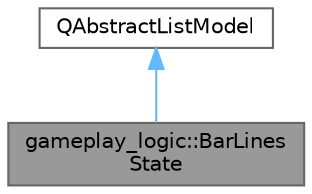 digraph "gameplay_logic::BarLinesState"
{
 // LATEX_PDF_SIZE
  bgcolor="transparent";
  edge [fontname=Helvetica,fontsize=10,labelfontname=Helvetica,labelfontsize=10];
  node [fontname=Helvetica,fontsize=10,shape=box,height=0.2,width=0.4];
  Node1 [id="Node000001",label="gameplay_logic::BarLines\lState",height=0.2,width=0.4,color="gray40", fillcolor="grey60", style="filled", fontcolor="black",tooltip="The state of the barlines in the chart."];
  Node2 -> Node1 [id="edge1_Node000001_Node000002",dir="back",color="steelblue1",style="solid",tooltip=" "];
  Node2 [id="Node000002",label="QAbstractListModel",height=0.2,width=0.4,color="gray40", fillcolor="white", style="filled",tooltip=" "];
}
